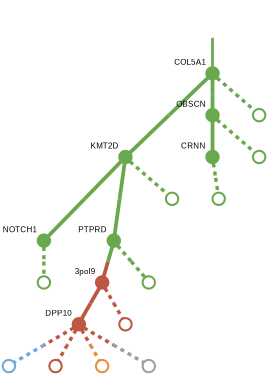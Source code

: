 strict digraph  {
graph[splines=false]; nodesep=0.7; rankdir=TB; ranksep=0.6; forcelabels=true; dpi=600; size=2.5;
0 [color="#6aa84fff", fillcolor="#6aa84fff", fixedsize=true, fontname=Arial, fontsize="12pt", height="0.25", label="", penwidth=3, shape=circle, style=filled, xlabel=COL5A1];
2 [color="#6aa84fff", fillcolor="#6aa84fff", fixedsize=true, fontname=Arial, fontsize="12pt", height="0.25", label="", penwidth=3, shape=circle, style=filled, xlabel=KMT2D];
5 [color="#6aa84fff", fillcolor="#6aa84fff", fixedsize=true, fontname=Arial, fontsize="12pt", height="0.25", label="", penwidth=3, shape=circle, style=filled, xlabel=OBSCN];
8 [color="#6aa84fff", fillcolor="#6aa84fff", fixedsize=true, fontname=Arial, fontsize="12pt", height="0.25", label="", penwidth=3, shape=circle, style=solid, xlabel=""];
1 [color="#6aa84fff", fillcolor="#6aa84fff", fixedsize=true, fontname=Arial, fontsize="12pt", height="0.25", label="", penwidth=3, shape=circle, style=filled, xlabel=NOTCH1];
9 [color="#6aa84fff", fillcolor="#6aa84fff", fixedsize=true, fontname=Arial, fontsize="12pt", height="0.25", label="", penwidth=3, shape=circle, style=solid, xlabel=""];
3 [color="#6aa84fff", fillcolor="#6aa84fff", fixedsize=true, fontname=Arial, fontsize="12pt", height="0.25", label="", penwidth=3, shape=circle, style=filled, xlabel=PTPRD];
10 [color="#6aa84fff", fillcolor="#6aa84fff", fixedsize=true, fontname=Arial, fontsize="12pt", height="0.25", label="", penwidth=3, shape=circle, style=solid, xlabel=""];
7 [color="#be5742ff", fillcolor="#be5742ff", fixedsize=true, fontname=Arial, fontsize="12pt", height="0.25", label="", penwidth=3, shape=circle, style=filled, xlabel="3pol9"];
12 [color="#6aa84fff", fillcolor="#6aa84fff", fixedsize=true, fontname=Arial, fontsize="12pt", height="0.25", label="", penwidth=3, shape=circle, style=solid, xlabel=""];
4 [color="#6aa84fff", fillcolor="#6aa84fff", fixedsize=true, fontname=Arial, fontsize="12pt", height="0.25", label="", penwidth=3, shape=circle, style=filled, xlabel=CRNN];
13 [color="#6aa84fff", fillcolor="#6aa84fff", fixedsize=true, fontname=Arial, fontsize="12pt", height="0.25", label="", penwidth=3, shape=circle, style=solid, xlabel=""];
14 [color="#6aa84fff", fillcolor="#6aa84fff", fixedsize=true, fontname=Arial, fontsize="12pt", height="0.25", label="", penwidth=3, shape=circle, style=solid, xlabel=""];
6 [color="#be5742ff", fillcolor="#be5742ff", fixedsize=true, fontname=Arial, fontsize="12pt", height="0.25", label="", penwidth=3, shape=circle, style=filled, xlabel=DPP10];
15 [color="#6fa8dcff", fillcolor="#6fa8dcff", fixedsize=true, fontname=Arial, fontsize="12pt", height="0.25", label="", penwidth=3, shape=circle, style=solid, xlabel=""];
16 [color="#be5742ff", fillcolor="#be5742ff", fixedsize=true, fontname=Arial, fontsize="12pt", height="0.25", label="", penwidth=3, shape=circle, style=solid, xlabel=""];
17 [color="#e69138ff", fillcolor="#e69138ff", fixedsize=true, fontname=Arial, fontsize="12pt", height="0.25", label="", penwidth=3, shape=circle, style=solid, xlabel=""];
18 [color="#9e9e9eff", fillcolor="#9e9e9eff", fixedsize=true, fontname=Arial, fontsize="12pt", height="0.25", label="", penwidth=3, shape=circle, style=solid, xlabel=""];
11 [color="#be5742ff", fillcolor="#be5742ff", fixedsize=true, fontname=Arial, fontsize="12pt", height="0.25", label="", penwidth=3, shape=circle, style=solid, xlabel=""];
normal [label="", penwidth=3, style=invis, xlabel=COL5A1];
0 -> 2  [arrowsize=0, color="#6aa84fff;0.5:#6aa84fff", minlen="2.5", penwidth="5.5", style=solid];
0 -> 5  [arrowsize=0, color="#6aa84fff;0.5:#6aa84fff", minlen="1.6749999523162842", penwidth="5.5", style=solid];
0 -> 8  [arrowsize=0, color="#6aa84fff;0.5:#6aa84fff", minlen="1.2625000476837158", penwidth=5, style=dashed];
2 -> 1  [arrowsize=0, color="#6aa84fff;0.5:#6aa84fff", minlen="2.5", penwidth="5.5", style=solid];
2 -> 3  [arrowsize=0, color="#6aa84fff;0.5:#6aa84fff", minlen="2.200000047683716", penwidth="5.5", style=solid];
2 -> 10  [arrowsize=0, color="#6aa84fff;0.5:#6aa84fff", minlen="1.2625000476837158", penwidth=5, style=dashed];
5 -> 4  [arrowsize=0, color="#6aa84fff;0.5:#6aa84fff", minlen="1.9000000953674316", penwidth="5.5", style=solid];
5 -> 14  [arrowsize=0, color="#6aa84fff;0.5:#6aa84fff", minlen="1.2625000476837158", penwidth=5, style=dashed];
1 -> 9  [arrowsize=0, color="#6aa84fff;0.5:#6aa84fff", minlen="1.2625000476837158", penwidth=5, style=dashed];
3 -> 7  [arrowsize=0, color="#6aa84fff;0.5:#be5742ff", minlen="1.2625000476837158", penwidth="5.5", style=solid];
3 -> 12  [arrowsize=0, color="#6aa84fff;0.5:#6aa84fff", minlen="1.2625000476837158", penwidth=5, style=dashed];
7 -> 6  [arrowsize=0, color="#be5742ff;0.5:#be5742ff", minlen="1.5250000953674316", penwidth="5.5", style=solid];
7 -> 11  [arrowsize=0, color="#be5742ff;0.5:#be5742ff", minlen="1.2625000476837158", penwidth=5, style=dashed];
4 -> 13  [arrowsize=0, color="#6aa84fff;0.5:#6aa84fff", minlen="1.2625000476837158", penwidth=5, style=dashed];
6 -> 15  [arrowsize=0, color="#be5742ff;0.5:#6fa8dcff", minlen="1.2625000476837158", penwidth=5, style=dashed];
6 -> 16  [arrowsize=0, color="#be5742ff;0.5:#be5742ff", minlen="1.2625000476837158", penwidth=5, style=dashed];
6 -> 17  [arrowsize=0, color="#be5742ff;0.5:#e69138ff", minlen="1.2625000476837158", penwidth=5, style=dashed];
6 -> 18  [arrowsize=0, color="#be5742ff;0.5:#9e9e9eff", minlen="1.2625000476837158", penwidth=5, style=dashed];
normal -> 0  [arrowsize=0, color="#6aa84fff", label="", penwidth=4, style=solid];
}
